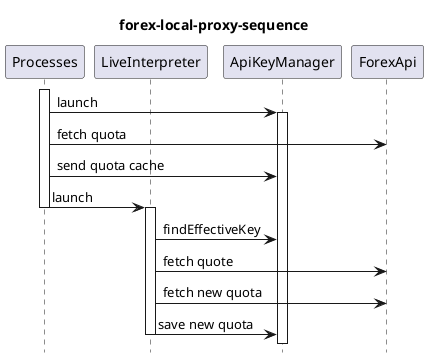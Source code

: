 @startuml{Fig4.2.png}
title forex-local-proxy-sequence
hide footbox

participant Processes as P
participant LiveInterpreter as LI
participant ApiKeyManager as AM
participant ForexApi as F

activate P

P -> AM: launch
activate AM

P -> F: fetch quota
P -> AM: send quota cache
P -> LI: launch

deactivate P

activate LI

LI -> AM: findEffectiveKey
LI -> F: fetch quote
LI -> F: fetch new quota
LI -> AM: save new quota

deactivate LI

@enduml